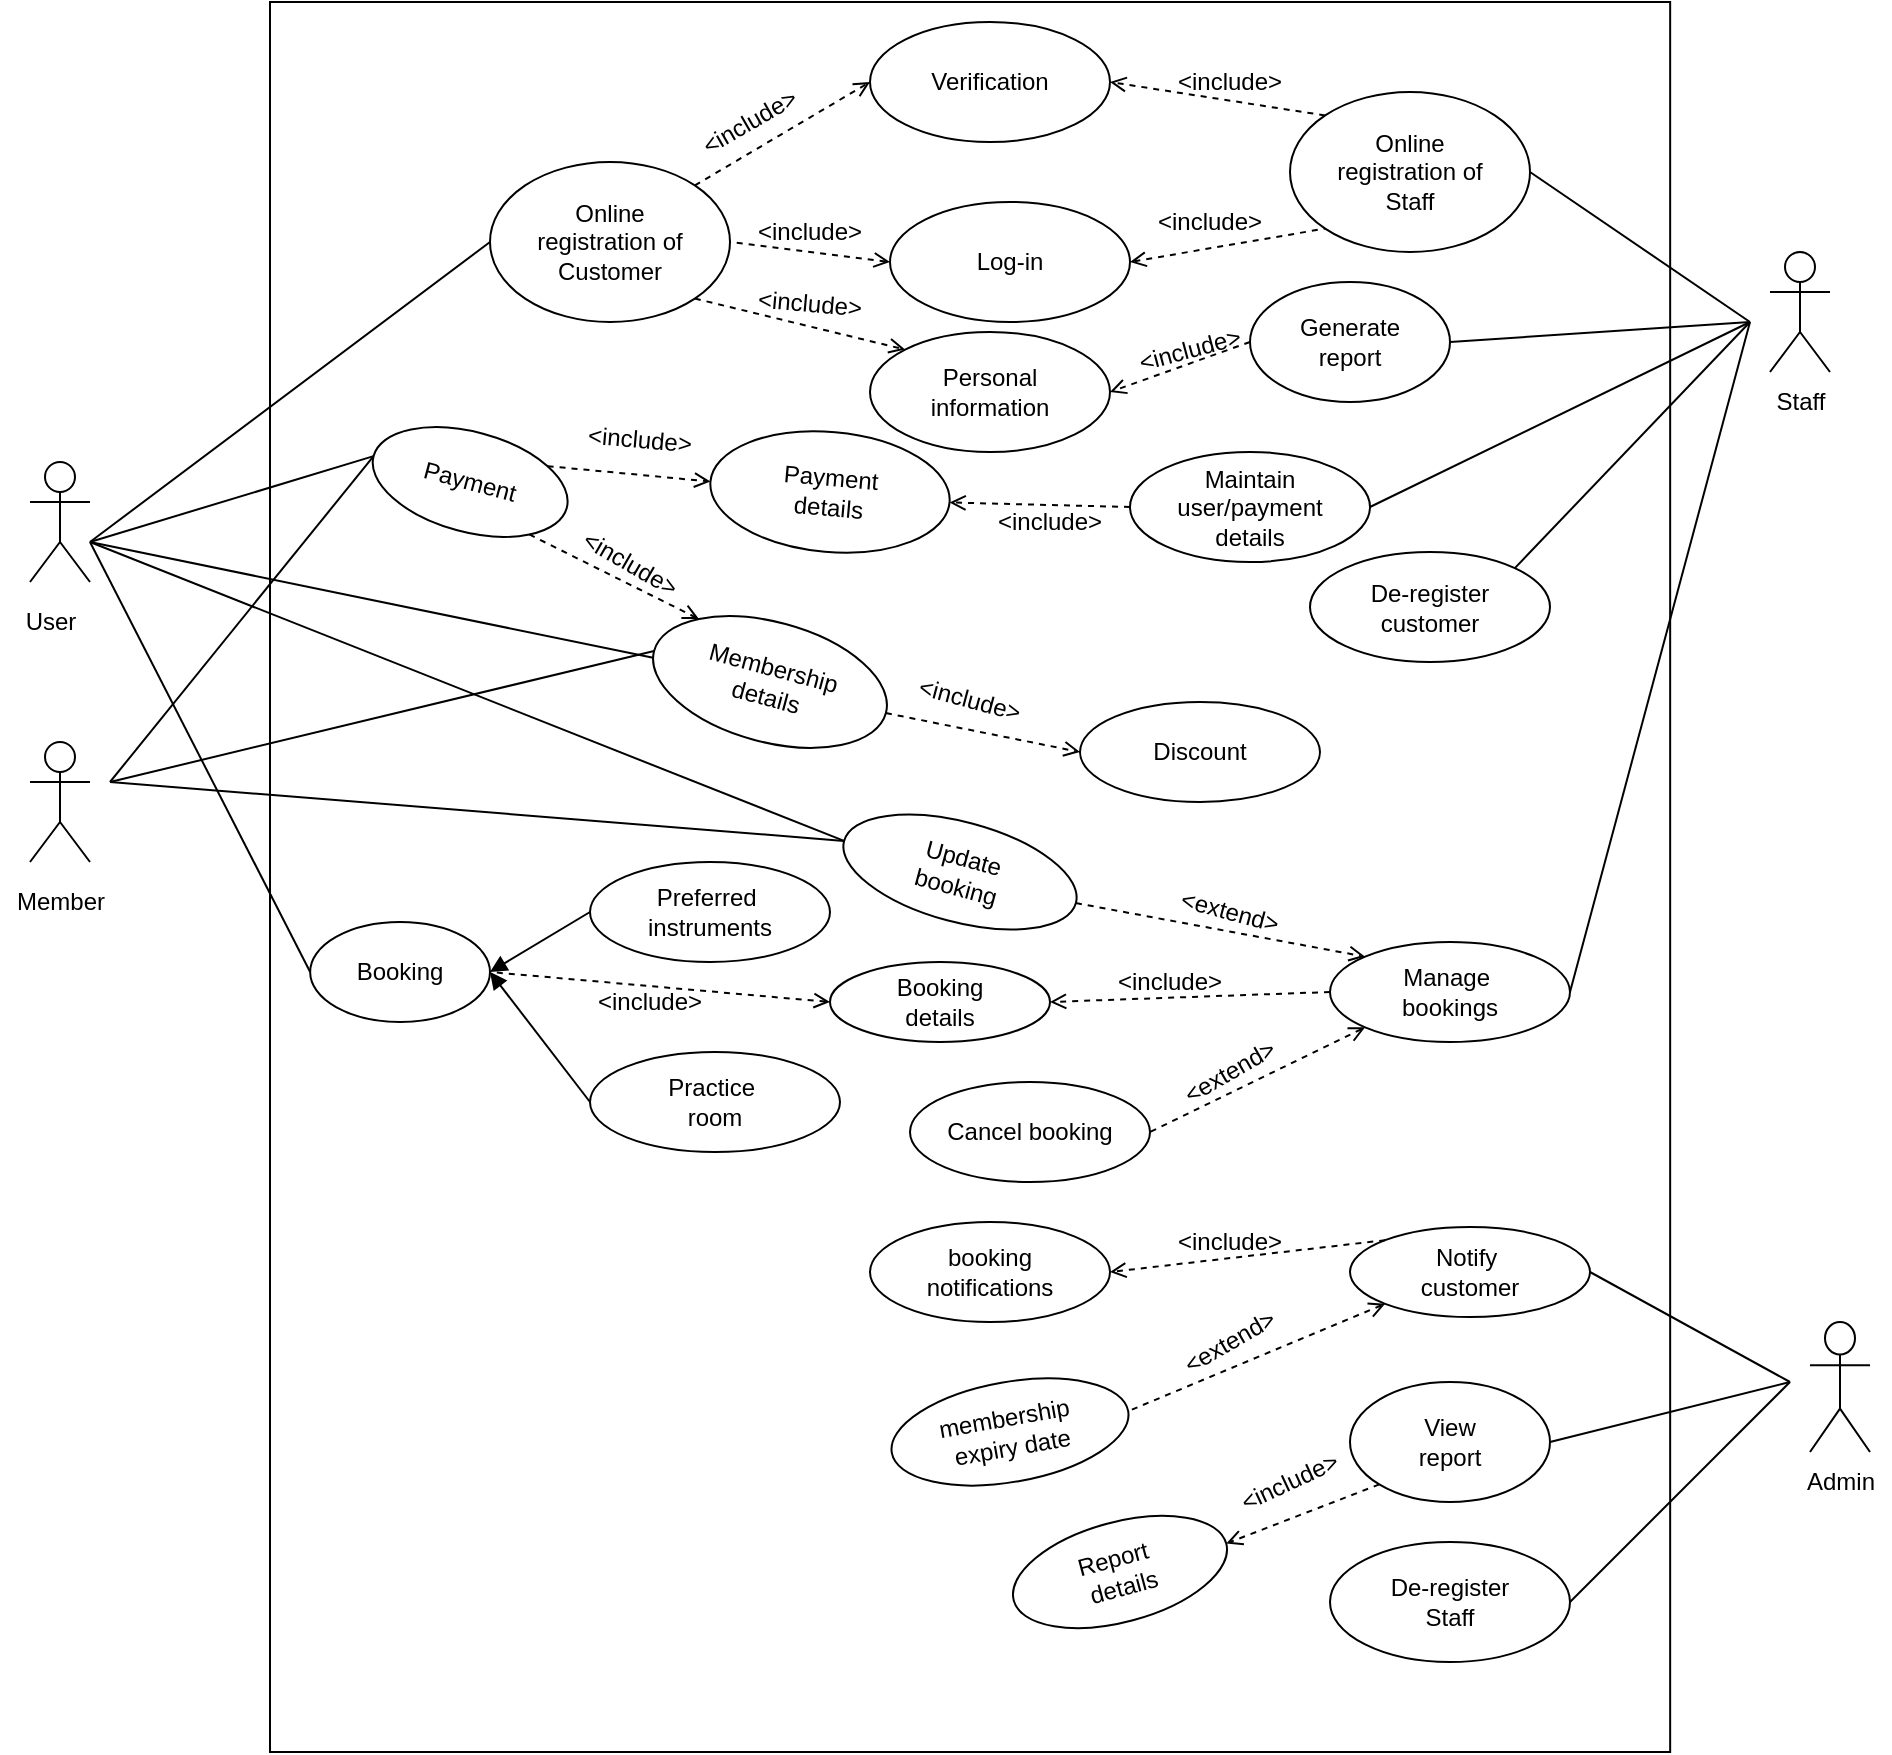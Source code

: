 <mxfile version="14.6.9" type="device"><diagram id="sNbxvl3zJrYb7hsKiFsX" name="Page-1"><mxGraphModel dx="1222" dy="908" grid="1" gridSize="10" guides="1" tooltips="1" connect="1" arrows="1" fold="1" page="1" pageScale="1" pageWidth="850" pageHeight="1100" math="0" shadow="0"><root><mxCell id="0"/><mxCell id="1" parent="0"/><mxCell id="RQlVdgMnO_QzcfH8TebZ-1" value="" style="shape=umlActor;verticalLabelPosition=bottom;verticalAlign=top;html=1;outlineConnect=0;" parent="1" vertex="1"><mxGeometry x="120" y="270" width="30" height="60" as="geometry"/></mxCell><mxCell id="RQlVdgMnO_QzcfH8TebZ-11" value="" style="shape=umlActor;verticalLabelPosition=bottom;verticalAlign=top;html=1;outlineConnect=0;" parent="1" vertex="1"><mxGeometry x="120" y="410" width="30" height="60" as="geometry"/></mxCell><mxCell id="RQlVdgMnO_QzcfH8TebZ-19" value="Member" style="text;html=1;align=center;verticalAlign=middle;resizable=0;points=[];autosize=1;strokeColor=none;" parent="1" vertex="1"><mxGeometry x="105" y="480" width="60" height="20" as="geometry"/></mxCell><mxCell id="RQlVdgMnO_QzcfH8TebZ-20" value="User" style="text;html=1;align=center;verticalAlign=middle;resizable=0;points=[];autosize=1;strokeColor=none;" parent="1" vertex="1"><mxGeometry x="110" y="340" width="40" height="20" as="geometry"/></mxCell><mxCell id="RQlVdgMnO_QzcfH8TebZ-21" value="" style="rounded=0;whiteSpace=wrap;html=1;" parent="1" vertex="1"><mxGeometry x="240" y="40" width="700.08" height="875" as="geometry"/></mxCell><mxCell id="RQlVdgMnO_QzcfH8TebZ-22" value="Online &lt;br&gt;registration of&lt;br&gt;Customer" style="ellipse;whiteSpace=wrap;html=1;" parent="1" vertex="1"><mxGeometry x="350" y="120" width="120" height="80" as="geometry"/></mxCell><mxCell id="RQlVdgMnO_QzcfH8TebZ-23" value="" style="endArrow=none;html=1;entryX=0;entryY=0.5;entryDx=0;entryDy=0;" parent="1" target="RQlVdgMnO_QzcfH8TebZ-22" edge="1"><mxGeometry width="50" height="50" relative="1" as="geometry"><mxPoint x="150" y="310" as="sourcePoint"/><mxPoint x="290" y="170" as="targetPoint"/></mxGeometry></mxCell><mxCell id="RQlVdgMnO_QzcfH8TebZ-24" value="Verification" style="ellipse;whiteSpace=wrap;html=1;" parent="1" vertex="1"><mxGeometry x="540" y="50" width="120" height="60" as="geometry"/></mxCell><mxCell id="RQlVdgMnO_QzcfH8TebZ-25" value="" style="endArrow=open;dashed=1;html=1;entryX=0;entryY=0.5;entryDx=0;entryDy=0;exitX=1;exitY=0;exitDx=0;exitDy=0;endFill=0;" parent="1" source="RQlVdgMnO_QzcfH8TebZ-22" target="RQlVdgMnO_QzcfH8TebZ-24" edge="1"><mxGeometry width="50" height="50" relative="1" as="geometry"><mxPoint x="240" y="220" as="sourcePoint"/><mxPoint x="290" y="170" as="targetPoint"/></mxGeometry></mxCell><mxCell id="RQlVdgMnO_QzcfH8TebZ-26" value="&amp;lt;include&amp;gt;" style="text;html=1;strokeColor=none;fillColor=none;align=center;verticalAlign=middle;whiteSpace=wrap;rounded=0;rotation=-30;" parent="1" vertex="1"><mxGeometry x="460" y="90" width="40" height="20" as="geometry"/></mxCell><mxCell id="RQlVdgMnO_QzcfH8TebZ-27" value="De-register&lt;br&gt;Staff" style="ellipse;whiteSpace=wrap;html=1;" parent="1" vertex="1"><mxGeometry x="770" y="810" width="120" height="60" as="geometry"/></mxCell><mxCell id="RQlVdgMnO_QzcfH8TebZ-28" value="" style="shape=umlActor;verticalLabelPosition=bottom;verticalAlign=top;html=1;outlineConnect=0;" parent="1" vertex="1"><mxGeometry x="990" y="165" width="30" height="60" as="geometry"/></mxCell><mxCell id="RQlVdgMnO_QzcfH8TebZ-29" value="" style="shape=umlActor;verticalLabelPosition=bottom;verticalAlign=top;html=1;outlineConnect=0;" parent="1" vertex="1"><mxGeometry x="1010" y="700" width="30" height="65" as="geometry"/></mxCell><mxCell id="RQlVdgMnO_QzcfH8TebZ-30" value="Staff" style="text;html=1;align=center;verticalAlign=middle;resizable=0;points=[];autosize=1;strokeColor=none;" parent="1" vertex="1"><mxGeometry x="985" y="230" width="40" height="20" as="geometry"/></mxCell><mxCell id="RQlVdgMnO_QzcfH8TebZ-31" value="Admin" style="text;html=1;align=center;verticalAlign=middle;resizable=0;points=[];autosize=1;strokeColor=none;" parent="1" vertex="1"><mxGeometry x="1000" y="770" width="50" height="20" as="geometry"/></mxCell><mxCell id="RQlVdgMnO_QzcfH8TebZ-32" value="" style="endArrow=none;html=1;exitX=1;exitY=0.5;exitDx=0;exitDy=0;" parent="1" source="RQlVdgMnO_QzcfH8TebZ-27" edge="1"><mxGeometry width="50" height="50" relative="1" as="geometry"><mxPoint x="690" y="444.29" as="sourcePoint"/><mxPoint x="1000" y="730" as="targetPoint"/></mxGeometry></mxCell><mxCell id="RQlVdgMnO_QzcfH8TebZ-34" value="Online&lt;br&gt;registration of&lt;br&gt;Staff" style="ellipse;whiteSpace=wrap;html=1;" parent="1" vertex="1"><mxGeometry x="750" y="85" width="120" height="80" as="geometry"/></mxCell><mxCell id="RQlVdgMnO_QzcfH8TebZ-35" value="" style="endArrow=none;html=1;entryX=1;entryY=0.5;entryDx=0;entryDy=0;" parent="1" target="RQlVdgMnO_QzcfH8TebZ-34" edge="1"><mxGeometry width="50" height="50" relative="1" as="geometry"><mxPoint x="980" y="200" as="sourcePoint"/><mxPoint x="657.5" y="140" as="targetPoint"/></mxGeometry></mxCell><mxCell id="RQlVdgMnO_QzcfH8TebZ-36" value="Booking" style="ellipse;whiteSpace=wrap;html=1;" parent="1" vertex="1"><mxGeometry x="260.08" y="500" width="89.92" height="50" as="geometry"/></mxCell><mxCell id="RQlVdgMnO_QzcfH8TebZ-37" value="Preferred&amp;nbsp;&lt;br&gt;instruments" style="ellipse;whiteSpace=wrap;html=1;" parent="1" vertex="1"><mxGeometry x="400" y="470" width="120" height="50" as="geometry"/></mxCell><mxCell id="RQlVdgMnO_QzcfH8TebZ-38" value="Practice&amp;nbsp;&lt;br&gt;room" style="ellipse;whiteSpace=wrap;html=1;" parent="1" vertex="1"><mxGeometry x="400" y="565" width="125" height="50" as="geometry"/></mxCell><mxCell id="RQlVdgMnO_QzcfH8TebZ-39" value="" style="endArrow=none;html=1;exitX=1;exitY=0.5;exitDx=0;exitDy=0;entryX=0;entryY=0.5;entryDx=0;entryDy=0;startArrow=block;startFill=1;" parent="1" source="RQlVdgMnO_QzcfH8TebZ-36" target="RQlVdgMnO_QzcfH8TebZ-37" edge="1"><mxGeometry width="50" height="50" relative="1" as="geometry"><mxPoint x="520" y="390" as="sourcePoint"/><mxPoint x="570" y="340" as="targetPoint"/></mxGeometry></mxCell><mxCell id="RQlVdgMnO_QzcfH8TebZ-40" value="" style="endArrow=none;html=1;exitX=1;exitY=0.5;exitDx=0;exitDy=0;entryX=0;entryY=0.5;entryDx=0;entryDy=0;startArrow=block;startFill=1;" parent="1" source="RQlVdgMnO_QzcfH8TebZ-36" target="RQlVdgMnO_QzcfH8TebZ-38" edge="1"><mxGeometry width="50" height="50" relative="1" as="geometry"><mxPoint x="510" y="280" as="sourcePoint"/><mxPoint x="550" y="325" as="targetPoint"/></mxGeometry></mxCell><mxCell id="RQlVdgMnO_QzcfH8TebZ-41" value="" style="endArrow=none;html=1;entryX=0;entryY=0.5;entryDx=0;entryDy=0;" parent="1" target="RQlVdgMnO_QzcfH8TebZ-36" edge="1"><mxGeometry width="50" height="50" relative="1" as="geometry"><mxPoint x="150" y="310" as="sourcePoint"/><mxPoint x="360" y="170" as="targetPoint"/></mxGeometry></mxCell><mxCell id="RQlVdgMnO_QzcfH8TebZ-42" value="Maintain user/payment &lt;br&gt;details" style="ellipse;whiteSpace=wrap;html=1;" parent="1" vertex="1"><mxGeometry x="670" y="265" width="120" height="55" as="geometry"/></mxCell><mxCell id="RQlVdgMnO_QzcfH8TebZ-43" value="" style="endArrow=none;html=1;exitX=1;exitY=0.5;exitDx=0;exitDy=0;" parent="1" source="RQlVdgMnO_QzcfH8TebZ-42" edge="1"><mxGeometry width="50" height="50" relative="1" as="geometry"><mxPoint x="690" y="670" as="sourcePoint"/><mxPoint x="980" y="200" as="targetPoint"/></mxGeometry></mxCell><mxCell id="RQlVdgMnO_QzcfH8TebZ-44" value="Generate &lt;br&gt;report" style="ellipse;whiteSpace=wrap;html=1;" parent="1" vertex="1"><mxGeometry x="730" y="180" width="100" height="60" as="geometry"/></mxCell><mxCell id="RQlVdgMnO_QzcfH8TebZ-45" value="" style="endArrow=none;html=1;exitX=1;exitY=0.5;exitDx=0;exitDy=0;" parent="1" source="RQlVdgMnO_QzcfH8TebZ-44" edge="1"><mxGeometry width="50" height="50" relative="1" as="geometry"><mxPoint x="690" y="670" as="sourcePoint"/><mxPoint x="980" y="200" as="targetPoint"/></mxGeometry></mxCell><mxCell id="RQlVdgMnO_QzcfH8TebZ-47" value="" style="endArrow=none;html=1;" parent="1" target="RQlVdgMnO_QzcfH8TebZ-103" edge="1"><mxGeometry width="50" height="50" relative="1" as="geometry"><mxPoint x="150" y="310" as="sourcePoint"/><mxPoint x="373.618" y="366.979" as="targetPoint"/></mxGeometry></mxCell><mxCell id="RQlVdgMnO_QzcfH8TebZ-50" value="Discount" style="ellipse;whiteSpace=wrap;html=1;rotation=0;" parent="1" vertex="1"><mxGeometry x="645" y="390" width="120" height="50" as="geometry"/></mxCell><mxCell id="RQlVdgMnO_QzcfH8TebZ-54" value="Notify&amp;nbsp;&lt;br&gt;customer" style="ellipse;whiteSpace=wrap;html=1;" parent="1" vertex="1"><mxGeometry x="780" y="652.5" width="120" height="45" as="geometry"/></mxCell><mxCell id="RQlVdgMnO_QzcfH8TebZ-55" value="" style="endArrow=none;html=1;exitX=1;exitY=0.5;exitDx=0;exitDy=0;" parent="1" source="RQlVdgMnO_QzcfH8TebZ-54" edge="1"><mxGeometry width="50" height="50" relative="1" as="geometry"><mxPoint x="690" y="670" as="sourcePoint"/><mxPoint x="1000" y="730" as="targetPoint"/></mxGeometry></mxCell><mxCell id="RQlVdgMnO_QzcfH8TebZ-59" value="membership&amp;nbsp;&lt;br&gt;expiry date" style="ellipse;whiteSpace=wrap;html=1;rotation=-10;" parent="1" vertex="1"><mxGeometry x="550" y="730" width="120" height="50" as="geometry"/></mxCell><mxCell id="RQlVdgMnO_QzcfH8TebZ-60" value="booking&lt;br&gt;notifications" style="ellipse;whiteSpace=wrap;html=1;" parent="1" vertex="1"><mxGeometry x="540" y="650" width="120" height="50" as="geometry"/></mxCell><mxCell id="RQlVdgMnO_QzcfH8TebZ-62" value="" style="endArrow=open;dashed=1;html=1;entryX=1;entryY=0.5;entryDx=0;entryDy=0;exitX=0;exitY=0;exitDx=0;exitDy=0;endFill=0;" parent="1" source="RQlVdgMnO_QzcfH8TebZ-54" target="RQlVdgMnO_QzcfH8TebZ-60" edge="1"><mxGeometry width="50" height="50" relative="1" as="geometry"><mxPoint x="520" y="410" as="sourcePoint"/><mxPoint x="570" y="360" as="targetPoint"/></mxGeometry></mxCell><mxCell id="RQlVdgMnO_QzcfH8TebZ-63" value="" style="endArrow=none;dashed=1;html=1;entryX=1;entryY=0.5;entryDx=0;entryDy=0;exitX=0;exitY=1;exitDx=0;exitDy=0;startArrow=open;startFill=0;" parent="1" source="RQlVdgMnO_QzcfH8TebZ-54" target="RQlVdgMnO_QzcfH8TebZ-59" edge="1"><mxGeometry width="50" height="50" relative="1" as="geometry"><mxPoint x="777.026" y="414.819" as="sourcePoint"/><mxPoint x="727.5" y="380" as="targetPoint"/></mxGeometry></mxCell><mxCell id="RQlVdgMnO_QzcfH8TebZ-64" value="&amp;lt;include&amp;gt;" style="text;html=1;strokeColor=none;fillColor=none;align=center;verticalAlign=middle;whiteSpace=wrap;rounded=0;rotation=0;" parent="1" vertex="1"><mxGeometry x="700" y="650" width="40" height="20" as="geometry"/></mxCell><mxCell id="RQlVdgMnO_QzcfH8TebZ-65" value="&amp;lt;extend&amp;gt;" style="text;html=1;strokeColor=none;fillColor=none;align=center;verticalAlign=middle;whiteSpace=wrap;rounded=0;rotation=-30;" parent="1" vertex="1"><mxGeometry x="700" y="565" width="40" height="20" as="geometry"/></mxCell><mxCell id="RQlVdgMnO_QzcfH8TebZ-70" value="Manage&amp;nbsp;&lt;br&gt;bookings" style="ellipse;whiteSpace=wrap;html=1;" parent="1" vertex="1"><mxGeometry x="770" y="510" width="120" height="50" as="geometry"/></mxCell><mxCell id="RQlVdgMnO_QzcfH8TebZ-71" value="Cancel booking" style="ellipse;whiteSpace=wrap;html=1;" parent="1" vertex="1"><mxGeometry x="560" y="580" width="120" height="50" as="geometry"/></mxCell><mxCell id="RQlVdgMnO_QzcfH8TebZ-72" value="" style="endArrow=none;dashed=1;html=1;exitX=0;exitY=1;exitDx=0;exitDy=0;entryX=1;entryY=0.5;entryDx=0;entryDy=0;startArrow=open;startFill=0;" parent="1" source="RQlVdgMnO_QzcfH8TebZ-70" target="RQlVdgMnO_QzcfH8TebZ-71" edge="1"><mxGeometry width="50" height="50" relative="1" as="geometry"><mxPoint x="400" y="330" as="sourcePoint"/><mxPoint x="450" y="280" as="targetPoint"/></mxGeometry></mxCell><mxCell id="RQlVdgMnO_QzcfH8TebZ-74" value="Update&lt;br&gt;booking" style="ellipse;whiteSpace=wrap;html=1;rotation=15;" parent="1" vertex="1"><mxGeometry x="525" y="450" width="120" height="50" as="geometry"/></mxCell><mxCell id="RQlVdgMnO_QzcfH8TebZ-75" value="" style="endArrow=open;dashed=1;html=1;entryX=0;entryY=0;entryDx=0;entryDy=0;exitX=1;exitY=0.5;exitDx=0;exitDy=0;startArrow=none;startFill=0;endFill=0;" parent="1" source="RQlVdgMnO_QzcfH8TebZ-74" target="RQlVdgMnO_QzcfH8TebZ-70" edge="1"><mxGeometry width="50" height="50" relative="1" as="geometry"><mxPoint x="420" y="460" as="sourcePoint"/><mxPoint x="470" y="410" as="targetPoint"/></mxGeometry></mxCell><mxCell id="RQlVdgMnO_QzcfH8TebZ-76" value="&amp;lt;extend&amp;gt;" style="text;html=1;strokeColor=none;fillColor=none;align=center;verticalAlign=middle;whiteSpace=wrap;rounded=0;rotation=-30;" parent="1" vertex="1"><mxGeometry x="700" y="700" width="40" height="20" as="geometry"/></mxCell><mxCell id="RQlVdgMnO_QzcfH8TebZ-78" value="" style="endArrow=none;html=1;exitX=0;exitY=0.5;exitDx=0;exitDy=0;" parent="1" source="RQlVdgMnO_QzcfH8TebZ-74" edge="1"><mxGeometry width="50" height="50" relative="1" as="geometry"><mxPoint x="530" y="440" as="sourcePoint"/><mxPoint x="150" y="310" as="targetPoint"/></mxGeometry></mxCell><mxCell id="RQlVdgMnO_QzcfH8TebZ-81" value="" style="endArrow=open;dashed=1;html=1;entryX=1;entryY=0.5;entryDx=0;entryDy=0;exitX=0;exitY=0;exitDx=0;exitDy=0;endFill=0;" parent="1" source="RQlVdgMnO_QzcfH8TebZ-34" target="RQlVdgMnO_QzcfH8TebZ-24" edge="1"><mxGeometry width="50" height="50" relative="1" as="geometry"><mxPoint x="462.426" y="141.716" as="sourcePoint"/><mxPoint x="540" y="110" as="targetPoint"/></mxGeometry></mxCell><mxCell id="RQlVdgMnO_QzcfH8TebZ-82" value="&amp;lt;include&amp;gt;" style="text;html=1;strokeColor=none;fillColor=none;align=center;verticalAlign=middle;whiteSpace=wrap;rounded=0;" parent="1" vertex="1"><mxGeometry x="700" y="70" width="40" height="20" as="geometry"/></mxCell><mxCell id="RQlVdgMnO_QzcfH8TebZ-83" value="Log-in" style="ellipse;whiteSpace=wrap;html=1;" parent="1" vertex="1"><mxGeometry x="550" y="140" width="120" height="60" as="geometry"/></mxCell><mxCell id="RQlVdgMnO_QzcfH8TebZ-84" value="" style="endArrow=none;dashed=1;html=1;entryX=1;entryY=0.5;entryDx=0;entryDy=0;exitX=0;exitY=0.5;exitDx=0;exitDy=0;endFill=0;startArrow=open;startFill=0;" parent="1" source="RQlVdgMnO_QzcfH8TebZ-83" target="RQlVdgMnO_QzcfH8TebZ-22" edge="1"><mxGeometry width="50" height="50" relative="1" as="geometry"><mxPoint x="807.026" y="527.319" as="sourcePoint"/><mxPoint x="710" y="470" as="targetPoint"/></mxGeometry></mxCell><mxCell id="RQlVdgMnO_QzcfH8TebZ-85" value="" style="endArrow=none;dashed=1;html=1;entryX=0;entryY=1;entryDx=0;entryDy=0;exitX=1;exitY=0.5;exitDx=0;exitDy=0;endFill=0;startArrow=open;startFill=0;" parent="1" source="RQlVdgMnO_QzcfH8TebZ-83" target="RQlVdgMnO_QzcfH8TebZ-34" edge="1"><mxGeometry width="50" height="50" relative="1" as="geometry"><mxPoint x="560" y="160" as="sourcePoint"/><mxPoint x="480" y="170" as="targetPoint"/></mxGeometry></mxCell><mxCell id="RQlVdgMnO_QzcfH8TebZ-86" value="&amp;lt;include&amp;gt;" style="text;html=1;strokeColor=none;fillColor=none;align=center;verticalAlign=middle;whiteSpace=wrap;rounded=0;" parent="1" vertex="1"><mxGeometry x="490" y="145" width="40" height="20" as="geometry"/></mxCell><mxCell id="RQlVdgMnO_QzcfH8TebZ-87" value="&amp;lt;include&amp;gt;" style="text;html=1;strokeColor=none;fillColor=none;align=center;verticalAlign=middle;whiteSpace=wrap;rounded=0;" parent="1" vertex="1"><mxGeometry x="690" y="140" width="40" height="20" as="geometry"/></mxCell><mxCell id="RQlVdgMnO_QzcfH8TebZ-88" value="" style="endArrow=none;html=1;exitX=1;exitY=0.5;exitDx=0;exitDy=0;" parent="1" source="RQlVdgMnO_QzcfH8TebZ-70" edge="1"><mxGeometry width="50" height="50" relative="1" as="geometry"><mxPoint x="910" y="550" as="sourcePoint"/><mxPoint x="980" y="200" as="targetPoint"/></mxGeometry></mxCell><mxCell id="RQlVdgMnO_QzcfH8TebZ-92" value="View&lt;br&gt;report" style="ellipse;whiteSpace=wrap;html=1;" parent="1" vertex="1"><mxGeometry x="780" y="730" width="100" height="60" as="geometry"/></mxCell><mxCell id="RQlVdgMnO_QzcfH8TebZ-93" value="Report&amp;nbsp;&lt;br&gt;details" style="ellipse;whiteSpace=wrap;html=1;rotation=-15;" parent="1" vertex="1"><mxGeometry x="610" y="800" width="110" height="50" as="geometry"/></mxCell><mxCell id="RQlVdgMnO_QzcfH8TebZ-95" value="" style="endArrow=open;dashed=1;html=1;entryX=1;entryY=0.5;entryDx=0;entryDy=0;endFill=0;exitX=0;exitY=1;exitDx=0;exitDy=0;" parent="1" source="RQlVdgMnO_QzcfH8TebZ-92" target="RQlVdgMnO_QzcfH8TebZ-93" edge="1"><mxGeometry width="50" height="50" relative="1" as="geometry"><mxPoint x="807.026" y="609.819" as="sourcePoint"/><mxPoint x="680" y="555" as="targetPoint"/></mxGeometry></mxCell><mxCell id="RQlVdgMnO_QzcfH8TebZ-96" value="&amp;lt;include&amp;gt;" style="text;html=1;strokeColor=none;fillColor=none;align=center;verticalAlign=middle;whiteSpace=wrap;rounded=0;rotation=-25;" parent="1" vertex="1"><mxGeometry x="730" y="770" width="40" height="20" as="geometry"/></mxCell><mxCell id="RQlVdgMnO_QzcfH8TebZ-97" value="" style="endArrow=none;html=1;exitX=1;exitY=0.5;exitDx=0;exitDy=0;" parent="1" source="RQlVdgMnO_QzcfH8TebZ-92" edge="1"><mxGeometry width="50" height="50" relative="1" as="geometry"><mxPoint x="910" y="632.5" as="sourcePoint"/><mxPoint x="1000" y="730" as="targetPoint"/></mxGeometry></mxCell><mxCell id="RQlVdgMnO_QzcfH8TebZ-100" value="De-register&lt;br&gt;customer &lt;br&gt;" style="ellipse;whiteSpace=wrap;html=1;" parent="1" vertex="1"><mxGeometry x="760" y="315" width="120" height="55" as="geometry"/></mxCell><mxCell id="RQlVdgMnO_QzcfH8TebZ-101" value="" style="endArrow=none;html=1;exitX=1;exitY=0;exitDx=0;exitDy=0;" parent="1" source="RQlVdgMnO_QzcfH8TebZ-100" edge="1"><mxGeometry width="50" height="50" relative="1" as="geometry"><mxPoint x="790" y="302.5" as="sourcePoint"/><mxPoint x="980" y="200" as="targetPoint"/></mxGeometry></mxCell><mxCell id="RQlVdgMnO_QzcfH8TebZ-102" value="Payment&lt;br&gt;" style="ellipse;whiteSpace=wrap;html=1;rotation=15;" parent="1" vertex="1"><mxGeometry x="290.08" y="255" width="100" height="50" as="geometry"/></mxCell><mxCell id="RQlVdgMnO_QzcfH8TebZ-103" value="Membership&lt;br&gt;details" style="ellipse;whiteSpace=wrap;html=1;rotation=15;" parent="1" vertex="1"><mxGeometry x="430" y="350" width="120" height="60" as="geometry"/></mxCell><mxCell id="RQlVdgMnO_QzcfH8TebZ-105" value="" style="endArrow=none;html=1;entryX=0;entryY=0.5;entryDx=0;entryDy=0;" parent="1" target="RQlVdgMnO_QzcfH8TebZ-102" edge="1"><mxGeometry width="50" height="50" relative="1" as="geometry"><mxPoint x="150" y="310" as="sourcePoint"/><mxPoint x="315" y="265" as="targetPoint"/></mxGeometry></mxCell><mxCell id="RQlVdgMnO_QzcfH8TebZ-106" value="" style="endArrow=open;dashed=1;html=1;exitX=1;exitY=1;exitDx=0;exitDy=0;entryX=0;entryY=0;entryDx=0;entryDy=0;endFill=0;" parent="1" source="RQlVdgMnO_QzcfH8TebZ-102" target="RQlVdgMnO_QzcfH8TebZ-103" edge="1"><mxGeometry width="50" height="50" relative="1" as="geometry"><mxPoint x="417.426" y="448.284" as="sourcePoint"/><mxPoint x="500" y="485" as="targetPoint"/></mxGeometry></mxCell><mxCell id="RQlVdgMnO_QzcfH8TebZ-107" value="" style="endArrow=open;dashed=1;html=1;exitX=1;exitY=0.5;exitDx=0;exitDy=0;entryX=0;entryY=0.5;entryDx=0;entryDy=0;endFill=0;" parent="1" source="RQlVdgMnO_QzcfH8TebZ-103" target="RQlVdgMnO_QzcfH8TebZ-50" edge="1"><mxGeometry width="50" height="50" relative="1" as="geometry"><mxPoint x="435" y="340" as="sourcePoint"/><mxPoint x="530" y="370" as="targetPoint"/><Array as="points"/></mxGeometry></mxCell><mxCell id="RQlVdgMnO_QzcfH8TebZ-108" value="&amp;lt;include&amp;gt;" style="text;html=1;strokeColor=none;fillColor=none;align=center;verticalAlign=middle;whiteSpace=wrap;rounded=0;rotation=30;" parent="1" vertex="1"><mxGeometry x="400" y="312.5" width="40" height="17.5" as="geometry"/></mxCell><mxCell id="RQlVdgMnO_QzcfH8TebZ-109" value="&amp;lt;include&amp;gt;" style="text;html=1;strokeColor=none;fillColor=none;align=center;verticalAlign=middle;whiteSpace=wrap;rounded=0;rotation=15;" parent="1" vertex="1"><mxGeometry x="570.04" y="380" width="40" height="17.5" as="geometry"/></mxCell><mxCell id="-cqR2kEQawhoDMRcv9-Z-3" value="" style="endArrow=open;dashed=1;html=1;entryX=1;entryY=0.5;entryDx=0;entryDy=0;endFill=0;exitX=0;exitY=0.5;exitDx=0;exitDy=0;" parent="1" source="RQlVdgMnO_QzcfH8TebZ-42" target="-cqR2kEQawhoDMRcv9-Z-6" edge="1"><mxGeometry width="50" height="50" relative="1" as="geometry"><mxPoint x="655" y="350.0" as="sourcePoint"/><mxPoint x="565" y="320.0" as="targetPoint"/></mxGeometry></mxCell><mxCell id="-cqR2kEQawhoDMRcv9-Z-4" value="&amp;lt;include&amp;gt;" style="text;html=1;strokeColor=none;fillColor=none;align=center;verticalAlign=middle;whiteSpace=wrap;rounded=0;rotation=0;" parent="1" vertex="1"><mxGeometry x="610" y="291.25" width="40" height="17.5" as="geometry"/></mxCell><mxCell id="-cqR2kEQawhoDMRcv9-Z-6" value="Payment&lt;br&gt;details" style="ellipse;whiteSpace=wrap;html=1;rotation=5;" parent="1" vertex="1"><mxGeometry x="460" y="255" width="120" height="60" as="geometry"/></mxCell><mxCell id="-cqR2kEQawhoDMRcv9-Z-7" value="&amp;lt;include&amp;gt;" style="text;html=1;strokeColor=none;fillColor=none;align=center;verticalAlign=middle;whiteSpace=wrap;rounded=0;rotation=5;" parent="1" vertex="1"><mxGeometry x="405" y="250" width="40" height="17.5" as="geometry"/></mxCell><mxCell id="-cqR2kEQawhoDMRcv9-Z-8" value="" style="endArrow=open;dashed=1;html=1;exitX=1;exitY=0;exitDx=0;exitDy=0;entryX=0;entryY=0.5;entryDx=0;entryDy=0;endFill=0;" parent="1" source="RQlVdgMnO_QzcfH8TebZ-102" target="-cqR2kEQawhoDMRcv9-Z-6" edge="1"><mxGeometry width="50" height="50" relative="1" as="geometry"><mxPoint x="432.281" y="399.386" as="sourcePoint"/><mxPoint x="497.044" y="414.471" as="targetPoint"/></mxGeometry></mxCell><mxCell id="-cqR2kEQawhoDMRcv9-Z-11" value="Booking&lt;br&gt;details" style="ellipse;whiteSpace=wrap;html=1;" parent="1" vertex="1"><mxGeometry x="520" y="520" width="110" height="40" as="geometry"/></mxCell><mxCell id="-cqR2kEQawhoDMRcv9-Z-14" value="&amp;lt;extend&amp;gt;" style="text;html=1;strokeColor=none;fillColor=none;align=center;verticalAlign=middle;whiteSpace=wrap;rounded=0;rotation=15;" parent="1" vertex="1"><mxGeometry x="700" y="485" width="40" height="20" as="geometry"/></mxCell><mxCell id="-cqR2kEQawhoDMRcv9-Z-15" value="" style="endArrow=open;dashed=1;html=1;entryX=1;entryY=0.5;entryDx=0;entryDy=0;exitX=0;exitY=0.5;exitDx=0;exitDy=0;endFill=0;" parent="1" source="RQlVdgMnO_QzcfH8TebZ-70" target="-cqR2kEQawhoDMRcv9-Z-11" edge="1"><mxGeometry width="50" height="50" relative="1" as="geometry"><mxPoint x="807.1" y="669.27" as="sourcePoint"/><mxPoint x="670" y="685" as="targetPoint"/></mxGeometry></mxCell><mxCell id="-cqR2kEQawhoDMRcv9-Z-16" value="" style="endArrow=none;dashed=1;html=1;exitX=0;exitY=0.5;exitDx=0;exitDy=0;startArrow=open;startFill=0;entryX=1;entryY=0.5;entryDx=0;entryDy=0;" parent="1" source="-cqR2kEQawhoDMRcv9-Z-11" target="RQlVdgMnO_QzcfH8TebZ-36" edge="1"><mxGeometry width="50" height="50" relative="1" as="geometry"><mxPoint x="797.574" y="562.678" as="sourcePoint"/><mxPoint x="390" y="540" as="targetPoint"/></mxGeometry></mxCell><mxCell id="-cqR2kEQawhoDMRcv9-Z-20" value="&amp;lt;include&amp;gt;" style="text;html=1;strokeColor=none;fillColor=none;align=center;verticalAlign=middle;whiteSpace=wrap;rounded=0;rotation=0;" parent="1" vertex="1"><mxGeometry x="410" y="530" width="40" height="20" as="geometry"/></mxCell><mxCell id="-cqR2kEQawhoDMRcv9-Z-21" value="&amp;lt;include&amp;gt;" style="text;html=1;strokeColor=none;fillColor=none;align=center;verticalAlign=middle;whiteSpace=wrap;rounded=0;rotation=0;" parent="1" vertex="1"><mxGeometry x="670" y="520" width="40" height="20" as="geometry"/></mxCell><mxCell id="Q0FDm59LISJjgoPyar6v-3" value="Personal &lt;br&gt;information" style="ellipse;whiteSpace=wrap;html=1;" parent="1" vertex="1"><mxGeometry x="540" y="205" width="120" height="60" as="geometry"/></mxCell><mxCell id="Q0FDm59LISJjgoPyar6v-4" value="" style="endArrow=open;dashed=1;html=1;exitX=1;exitY=1;exitDx=0;exitDy=0;entryX=0;entryY=0;entryDx=0;entryDy=0;endFill=0;" parent="1" source="RQlVdgMnO_QzcfH8TebZ-22" target="Q0FDm59LISJjgoPyar6v-3" edge="1"><mxGeometry width="50" height="50" relative="1" as="geometry"><mxPoint x="470.0" y="189.998" as="sourcePoint"/><mxPoint x="556.468" y="210.461" as="targetPoint"/></mxGeometry></mxCell><mxCell id="Q0FDm59LISJjgoPyar6v-5" value="&amp;lt;include&amp;gt;" style="text;html=1;strokeColor=none;fillColor=none;align=center;verticalAlign=middle;whiteSpace=wrap;rounded=0;rotation=5;" parent="1" vertex="1"><mxGeometry x="490" y="182.5" width="40" height="17.5" as="geometry"/></mxCell><mxCell id="Q0FDm59LISJjgoPyar6v-7" value="" style="endArrow=open;dashed=1;html=1;entryX=1;entryY=0.5;entryDx=0;entryDy=0;endFill=0;exitX=0;exitY=0.5;exitDx=0;exitDy=0;" parent="1" source="RQlVdgMnO_QzcfH8TebZ-44" target="Q0FDm59LISJjgoPyar6v-3" edge="1"><mxGeometry width="50" height="50" relative="1" as="geometry"><mxPoint x="680" y="302.5" as="sourcePoint"/><mxPoint x="589.772" y="300.229" as="targetPoint"/></mxGeometry></mxCell><mxCell id="Q0FDm59LISJjgoPyar6v-8" value="&amp;lt;include&amp;gt;" style="text;html=1;strokeColor=none;fillColor=none;align=center;verticalAlign=middle;whiteSpace=wrap;rounded=0;rotation=-15;" parent="1" vertex="1"><mxGeometry x="680" y="205" width="40" height="17.5" as="geometry"/></mxCell><mxCell id="NI-j70hQPkzelwHMwTZR-2" value="" style="endArrow=none;html=1;entryX=0;entryY=0.5;entryDx=0;entryDy=0;" parent="1" target="RQlVdgMnO_QzcfH8TebZ-102" edge="1"><mxGeometry width="50" height="50" relative="1" as="geometry"><mxPoint x="160" y="430" as="sourcePoint"/><mxPoint x="301.784" y="277.059" as="targetPoint"/></mxGeometry></mxCell><mxCell id="NI-j70hQPkzelwHMwTZR-3" value="" style="endArrow=none;html=1;entryX=0;entryY=0.5;entryDx=0;entryDy=0;" parent="1" target="RQlVdgMnO_QzcfH8TebZ-103" edge="1"><mxGeometry width="50" height="50" relative="1" as="geometry"><mxPoint x="160" y="430" as="sourcePoint"/><mxPoint x="441.536" y="377.901" as="targetPoint"/></mxGeometry></mxCell><mxCell id="NI-j70hQPkzelwHMwTZR-4" value="" style="endArrow=none;html=1;entryX=0;entryY=0.5;entryDx=0;entryDy=0;" parent="1" target="RQlVdgMnO_QzcfH8TebZ-74" edge="1"><mxGeometry width="50" height="50" relative="1" as="geometry"><mxPoint x="160" y="430" as="sourcePoint"/><mxPoint x="442.044" y="374.471" as="targetPoint"/></mxGeometry></mxCell></root></mxGraphModel></diagram></mxfile>